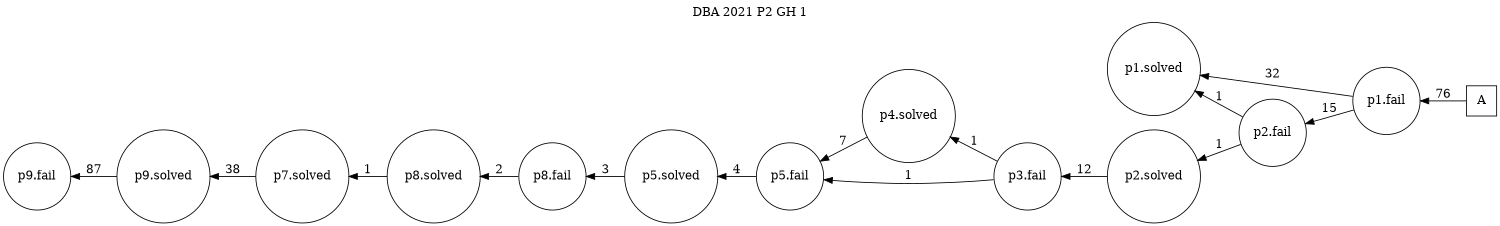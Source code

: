 digraph DBA_2021_P2_GH_1 {
labelloc="tl"
label= " DBA 2021 P2 GH 1 "
rankdir="RL";
graph [ size=" 10 , 10 !"]

"A" [shape="square" label="A"]
"p1.fail" [shape="circle" label="p1.fail"]
"p1.solved" [shape="circle" label="p1.solved"]
"p2.fail" [shape="circle" label="p2.fail"]
"p2.solved" [shape="circle" label="p2.solved"]
"p3.fail" [shape="circle" label="p3.fail"]
"p4.solved" [shape="circle" label="p4.solved"]
"p5.fail" [shape="circle" label="p5.fail"]
"p5.solved" [shape="circle" label="p5.solved"]
"p8.fail" [shape="circle" label="p8.fail"]
"p8.solved" [shape="circle" label="p8.solved"]
"p7.solved" [shape="circle" label="p7.solved"]
"p9.solved" [shape="circle" label="p9.solved"]
"p9.fail" [shape="circle" label="p9.fail"]
"A" -> "p1.fail" [ label=76]
"p1.fail" -> "p1.solved" [ label=32]
"p1.fail" -> "p2.fail" [ label=15]
"p2.fail" -> "p1.solved" [ label=1]
"p2.fail" -> "p2.solved" [ label=1]
"p2.solved" -> "p3.fail" [ label=12]
"p3.fail" -> "p4.solved" [ label=1]
"p3.fail" -> "p5.fail" [ label=1]
"p4.solved" -> "p5.fail" [ label=7]
"p5.fail" -> "p5.solved" [ label=4]
"p5.solved" -> "p8.fail" [ label=3]
"p8.fail" -> "p8.solved" [ label=2]
"p8.solved" -> "p7.solved" [ label=1]
"p7.solved" -> "p9.solved" [ label=38]
"p9.solved" -> "p9.fail" [ label=87]
}

